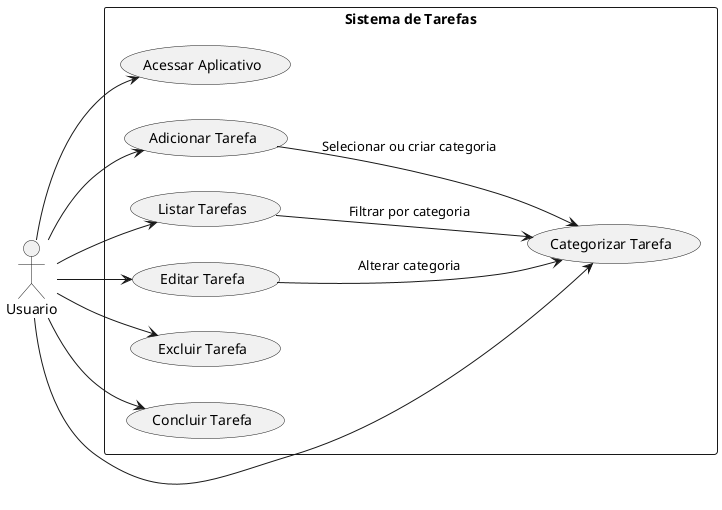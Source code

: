 @startuml
left to right direction
skinparam packageStyle rectangle

actor Usuario

package "Sistema de Tarefas" {
  
  usecase "Acessar Aplicativo" as UC_Login
  usecase "Adicionar Tarefa" as UC_Add
  usecase "Listar Tarefas" as UC_List
  usecase "Editar Tarefa" as UC_Edit
  usecase "Excluir Tarefa" as UC_Delete
  usecase "Concluir Tarefa" as UC_Complete
  usecase "Categorizar Tarefa" as UC_Category

  Usuario --> UC_Login
  Usuario --> UC_Add
  Usuario --> UC_List
  Usuario --> UC_Edit
  Usuario --> UC_Delete
  Usuario --> UC_Complete
  Usuario --> UC_Category

  UC_Add --> UC_Category : "Selecionar ou criar categoria"
  UC_Edit --> UC_Category : "Alterar categoria"
  UC_List --> UC_Category : "Filtrar por categoria"
}

@enduml
